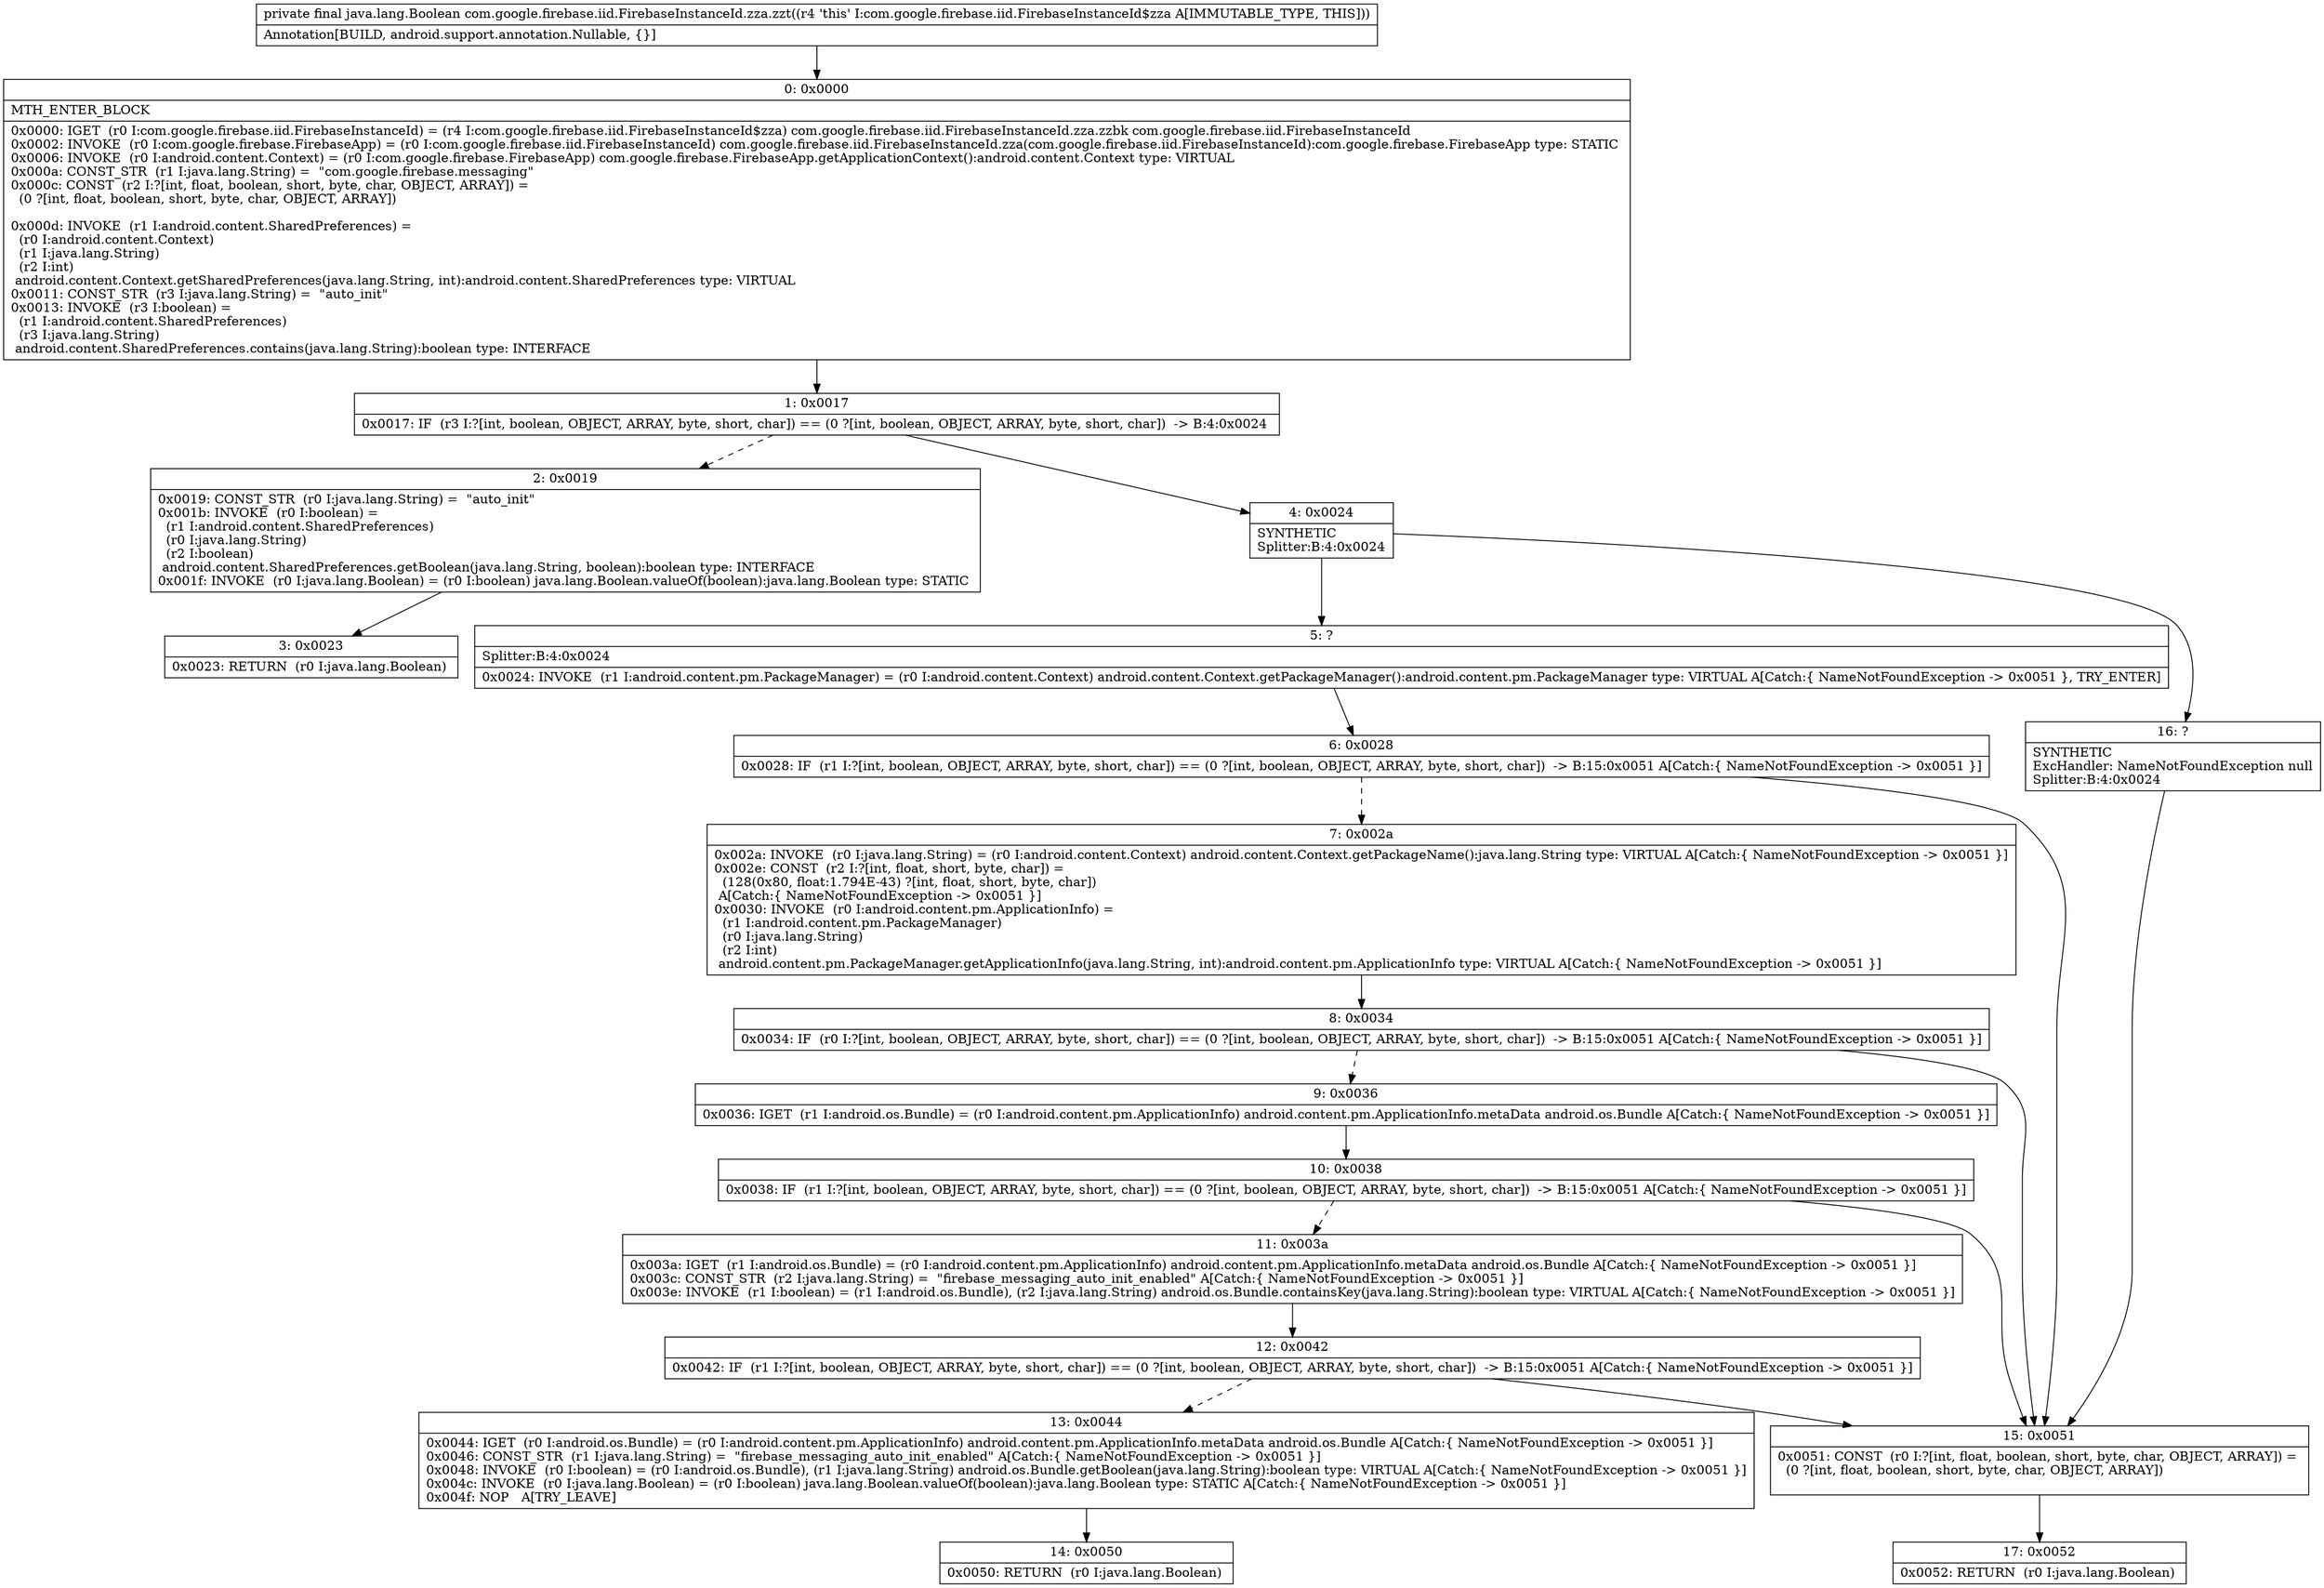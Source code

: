 digraph "CFG forcom.google.firebase.iid.FirebaseInstanceId.zza.zzt()Ljava\/lang\/Boolean;" {
Node_0 [shape=record,label="{0\:\ 0x0000|MTH_ENTER_BLOCK\l|0x0000: IGET  (r0 I:com.google.firebase.iid.FirebaseInstanceId) = (r4 I:com.google.firebase.iid.FirebaseInstanceId$zza) com.google.firebase.iid.FirebaseInstanceId.zza.zzbk com.google.firebase.iid.FirebaseInstanceId \l0x0002: INVOKE  (r0 I:com.google.firebase.FirebaseApp) = (r0 I:com.google.firebase.iid.FirebaseInstanceId) com.google.firebase.iid.FirebaseInstanceId.zza(com.google.firebase.iid.FirebaseInstanceId):com.google.firebase.FirebaseApp type: STATIC \l0x0006: INVOKE  (r0 I:android.content.Context) = (r0 I:com.google.firebase.FirebaseApp) com.google.firebase.FirebaseApp.getApplicationContext():android.content.Context type: VIRTUAL \l0x000a: CONST_STR  (r1 I:java.lang.String) =  \"com.google.firebase.messaging\" \l0x000c: CONST  (r2 I:?[int, float, boolean, short, byte, char, OBJECT, ARRAY]) = \l  (0 ?[int, float, boolean, short, byte, char, OBJECT, ARRAY])\l \l0x000d: INVOKE  (r1 I:android.content.SharedPreferences) = \l  (r0 I:android.content.Context)\l  (r1 I:java.lang.String)\l  (r2 I:int)\l android.content.Context.getSharedPreferences(java.lang.String, int):android.content.SharedPreferences type: VIRTUAL \l0x0011: CONST_STR  (r3 I:java.lang.String) =  \"auto_init\" \l0x0013: INVOKE  (r3 I:boolean) = \l  (r1 I:android.content.SharedPreferences)\l  (r3 I:java.lang.String)\l android.content.SharedPreferences.contains(java.lang.String):boolean type: INTERFACE \l}"];
Node_1 [shape=record,label="{1\:\ 0x0017|0x0017: IF  (r3 I:?[int, boolean, OBJECT, ARRAY, byte, short, char]) == (0 ?[int, boolean, OBJECT, ARRAY, byte, short, char])  \-\> B:4:0x0024 \l}"];
Node_2 [shape=record,label="{2\:\ 0x0019|0x0019: CONST_STR  (r0 I:java.lang.String) =  \"auto_init\" \l0x001b: INVOKE  (r0 I:boolean) = \l  (r1 I:android.content.SharedPreferences)\l  (r0 I:java.lang.String)\l  (r2 I:boolean)\l android.content.SharedPreferences.getBoolean(java.lang.String, boolean):boolean type: INTERFACE \l0x001f: INVOKE  (r0 I:java.lang.Boolean) = (r0 I:boolean) java.lang.Boolean.valueOf(boolean):java.lang.Boolean type: STATIC \l}"];
Node_3 [shape=record,label="{3\:\ 0x0023|0x0023: RETURN  (r0 I:java.lang.Boolean) \l}"];
Node_4 [shape=record,label="{4\:\ 0x0024|SYNTHETIC\lSplitter:B:4:0x0024\l}"];
Node_5 [shape=record,label="{5\:\ ?|Splitter:B:4:0x0024\l|0x0024: INVOKE  (r1 I:android.content.pm.PackageManager) = (r0 I:android.content.Context) android.content.Context.getPackageManager():android.content.pm.PackageManager type: VIRTUAL A[Catch:\{ NameNotFoundException \-\> 0x0051 \}, TRY_ENTER]\l}"];
Node_6 [shape=record,label="{6\:\ 0x0028|0x0028: IF  (r1 I:?[int, boolean, OBJECT, ARRAY, byte, short, char]) == (0 ?[int, boolean, OBJECT, ARRAY, byte, short, char])  \-\> B:15:0x0051 A[Catch:\{ NameNotFoundException \-\> 0x0051 \}]\l}"];
Node_7 [shape=record,label="{7\:\ 0x002a|0x002a: INVOKE  (r0 I:java.lang.String) = (r0 I:android.content.Context) android.content.Context.getPackageName():java.lang.String type: VIRTUAL A[Catch:\{ NameNotFoundException \-\> 0x0051 \}]\l0x002e: CONST  (r2 I:?[int, float, short, byte, char]) = \l  (128(0x80, float:1.794E\-43) ?[int, float, short, byte, char])\l A[Catch:\{ NameNotFoundException \-\> 0x0051 \}]\l0x0030: INVOKE  (r0 I:android.content.pm.ApplicationInfo) = \l  (r1 I:android.content.pm.PackageManager)\l  (r0 I:java.lang.String)\l  (r2 I:int)\l android.content.pm.PackageManager.getApplicationInfo(java.lang.String, int):android.content.pm.ApplicationInfo type: VIRTUAL A[Catch:\{ NameNotFoundException \-\> 0x0051 \}]\l}"];
Node_8 [shape=record,label="{8\:\ 0x0034|0x0034: IF  (r0 I:?[int, boolean, OBJECT, ARRAY, byte, short, char]) == (0 ?[int, boolean, OBJECT, ARRAY, byte, short, char])  \-\> B:15:0x0051 A[Catch:\{ NameNotFoundException \-\> 0x0051 \}]\l}"];
Node_9 [shape=record,label="{9\:\ 0x0036|0x0036: IGET  (r1 I:android.os.Bundle) = (r0 I:android.content.pm.ApplicationInfo) android.content.pm.ApplicationInfo.metaData android.os.Bundle A[Catch:\{ NameNotFoundException \-\> 0x0051 \}]\l}"];
Node_10 [shape=record,label="{10\:\ 0x0038|0x0038: IF  (r1 I:?[int, boolean, OBJECT, ARRAY, byte, short, char]) == (0 ?[int, boolean, OBJECT, ARRAY, byte, short, char])  \-\> B:15:0x0051 A[Catch:\{ NameNotFoundException \-\> 0x0051 \}]\l}"];
Node_11 [shape=record,label="{11\:\ 0x003a|0x003a: IGET  (r1 I:android.os.Bundle) = (r0 I:android.content.pm.ApplicationInfo) android.content.pm.ApplicationInfo.metaData android.os.Bundle A[Catch:\{ NameNotFoundException \-\> 0x0051 \}]\l0x003c: CONST_STR  (r2 I:java.lang.String) =  \"firebase_messaging_auto_init_enabled\" A[Catch:\{ NameNotFoundException \-\> 0x0051 \}]\l0x003e: INVOKE  (r1 I:boolean) = (r1 I:android.os.Bundle), (r2 I:java.lang.String) android.os.Bundle.containsKey(java.lang.String):boolean type: VIRTUAL A[Catch:\{ NameNotFoundException \-\> 0x0051 \}]\l}"];
Node_12 [shape=record,label="{12\:\ 0x0042|0x0042: IF  (r1 I:?[int, boolean, OBJECT, ARRAY, byte, short, char]) == (0 ?[int, boolean, OBJECT, ARRAY, byte, short, char])  \-\> B:15:0x0051 A[Catch:\{ NameNotFoundException \-\> 0x0051 \}]\l}"];
Node_13 [shape=record,label="{13\:\ 0x0044|0x0044: IGET  (r0 I:android.os.Bundle) = (r0 I:android.content.pm.ApplicationInfo) android.content.pm.ApplicationInfo.metaData android.os.Bundle A[Catch:\{ NameNotFoundException \-\> 0x0051 \}]\l0x0046: CONST_STR  (r1 I:java.lang.String) =  \"firebase_messaging_auto_init_enabled\" A[Catch:\{ NameNotFoundException \-\> 0x0051 \}]\l0x0048: INVOKE  (r0 I:boolean) = (r0 I:android.os.Bundle), (r1 I:java.lang.String) android.os.Bundle.getBoolean(java.lang.String):boolean type: VIRTUAL A[Catch:\{ NameNotFoundException \-\> 0x0051 \}]\l0x004c: INVOKE  (r0 I:java.lang.Boolean) = (r0 I:boolean) java.lang.Boolean.valueOf(boolean):java.lang.Boolean type: STATIC A[Catch:\{ NameNotFoundException \-\> 0x0051 \}]\l0x004f: NOP   A[TRY_LEAVE]\l}"];
Node_14 [shape=record,label="{14\:\ 0x0050|0x0050: RETURN  (r0 I:java.lang.Boolean) \l}"];
Node_15 [shape=record,label="{15\:\ 0x0051|0x0051: CONST  (r0 I:?[int, float, boolean, short, byte, char, OBJECT, ARRAY]) = \l  (0 ?[int, float, boolean, short, byte, char, OBJECT, ARRAY])\l \l}"];
Node_16 [shape=record,label="{16\:\ ?|SYNTHETIC\lExcHandler: NameNotFoundException null\lSplitter:B:4:0x0024\l}"];
Node_17 [shape=record,label="{17\:\ 0x0052|0x0052: RETURN  (r0 I:java.lang.Boolean) \l}"];
MethodNode[shape=record,label="{private final java.lang.Boolean com.google.firebase.iid.FirebaseInstanceId.zza.zzt((r4 'this' I:com.google.firebase.iid.FirebaseInstanceId$zza A[IMMUTABLE_TYPE, THIS]))  | Annotation[BUILD, android.support.annotation.Nullable, \{\}]\l}"];
MethodNode -> Node_0;
Node_0 -> Node_1;
Node_1 -> Node_2[style=dashed];
Node_1 -> Node_4;
Node_2 -> Node_3;
Node_4 -> Node_5;
Node_4 -> Node_16;
Node_5 -> Node_6;
Node_6 -> Node_7[style=dashed];
Node_6 -> Node_15;
Node_7 -> Node_8;
Node_8 -> Node_9[style=dashed];
Node_8 -> Node_15;
Node_9 -> Node_10;
Node_10 -> Node_11[style=dashed];
Node_10 -> Node_15;
Node_11 -> Node_12;
Node_12 -> Node_13[style=dashed];
Node_12 -> Node_15;
Node_13 -> Node_14;
Node_15 -> Node_17;
Node_16 -> Node_15;
}

